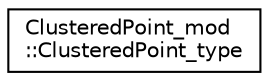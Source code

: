 digraph "Graphical Class Hierarchy"
{
 // LATEX_PDF_SIZE
  edge [fontname="Helvetica",fontsize="10",labelfontname="Helvetica",labelfontsize="10"];
  node [fontname="Helvetica",fontsize="10",shape=record];
  rankdir="LR";
  Node0 [label="ClusteredPoint_mod\l::ClusteredPoint_type",height=0.2,width=0.4,color="black", fillcolor="white", style="filled",URL="$structClusteredPoint__mod_1_1ClusteredPoint__type.html",tooltip=" "];
}
